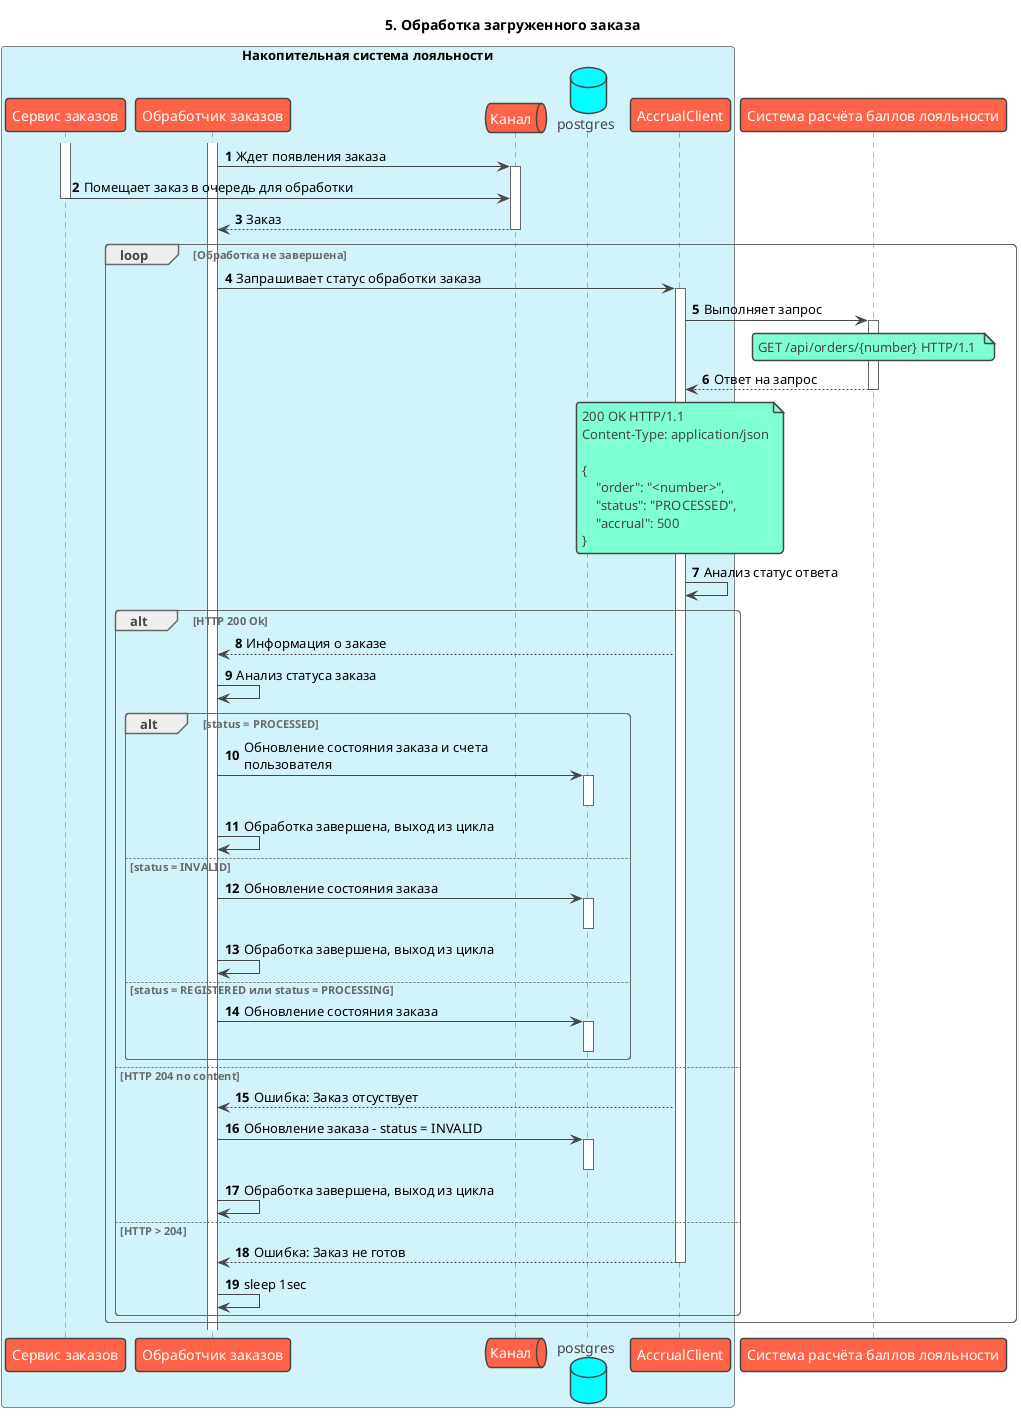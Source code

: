 @startuml
!theme vibrant
title: 5. Обработка загруженного заказа
skinparam maxMessageSize 300
autonumber

box "Накопительная система лояльности" #d3f3fa
participant "Сервис заказов" as order
participant "Обработчик заказов" as worker
queue "Канал" as queue
database "postgres" as db
participant "AccrualClient" as accrual_client
end box

participant "Система расчёта баллов лояльности" as accrual

activate order
activate worker
worker -> queue ++ : Ждет появления заказа
order -> queue: Помещает заказ в очередь для обработки
deactivate order
queue --> worker: Заказ
deactivate queue
loop Обработка не завершена
    worker -> accrual_client ++ : Запрашивает статус обработки заказа
    accrual_client -> accrual ++ : Выполняет запрос
    note over accrual
        GET /api/orders/{number} HTTP/1.1 
    end note
    return Ответ на запрос
    note over accrual_client
    200 OK HTTP/1.1
    Content-Type: application/json
    
    {
        "order": "<number>",
        "status": "PROCESSED",
        "accrual": 500
    }
    end note   
    accrual_client -> accrual_client: Анализ статус ответа
    alt HTTP 200 Ok
        accrual_client --> worker : Информация о заказе
        worker -> worker: Анализ статуса заказа
        alt status = PROCESSED
            worker -> db ++ : Обновление состояния заказа и счета пользователя
            deactivate db
            worker -> worker: Обработка завершена, выход из цикла
        else status = INVALID
            worker -> db ++ : Обновление состояния заказа
            deactivate db
            worker -> worker: Обработка завершена, выход из цикла
        else status = REGISTERED или status = PROCESSING
            worker -> db ++ : Обновление состояния заказа
            deactivate db
        end
    else HTTP 204 no content
        accrual_client --> worker : Ошибка: Заказ отсуствует
        worker -> db ++ : Обновление заказа - status = INVALID
        deactivate db
        worker -> worker: Обработка завершена, выход из цикла
    else HTTP > 204
        accrual_client --> worker : Ошибка: Заказ не готов
        deactivate accrual_client
        worker -> worker: sleep 1sec
    end
end loop
@enduml